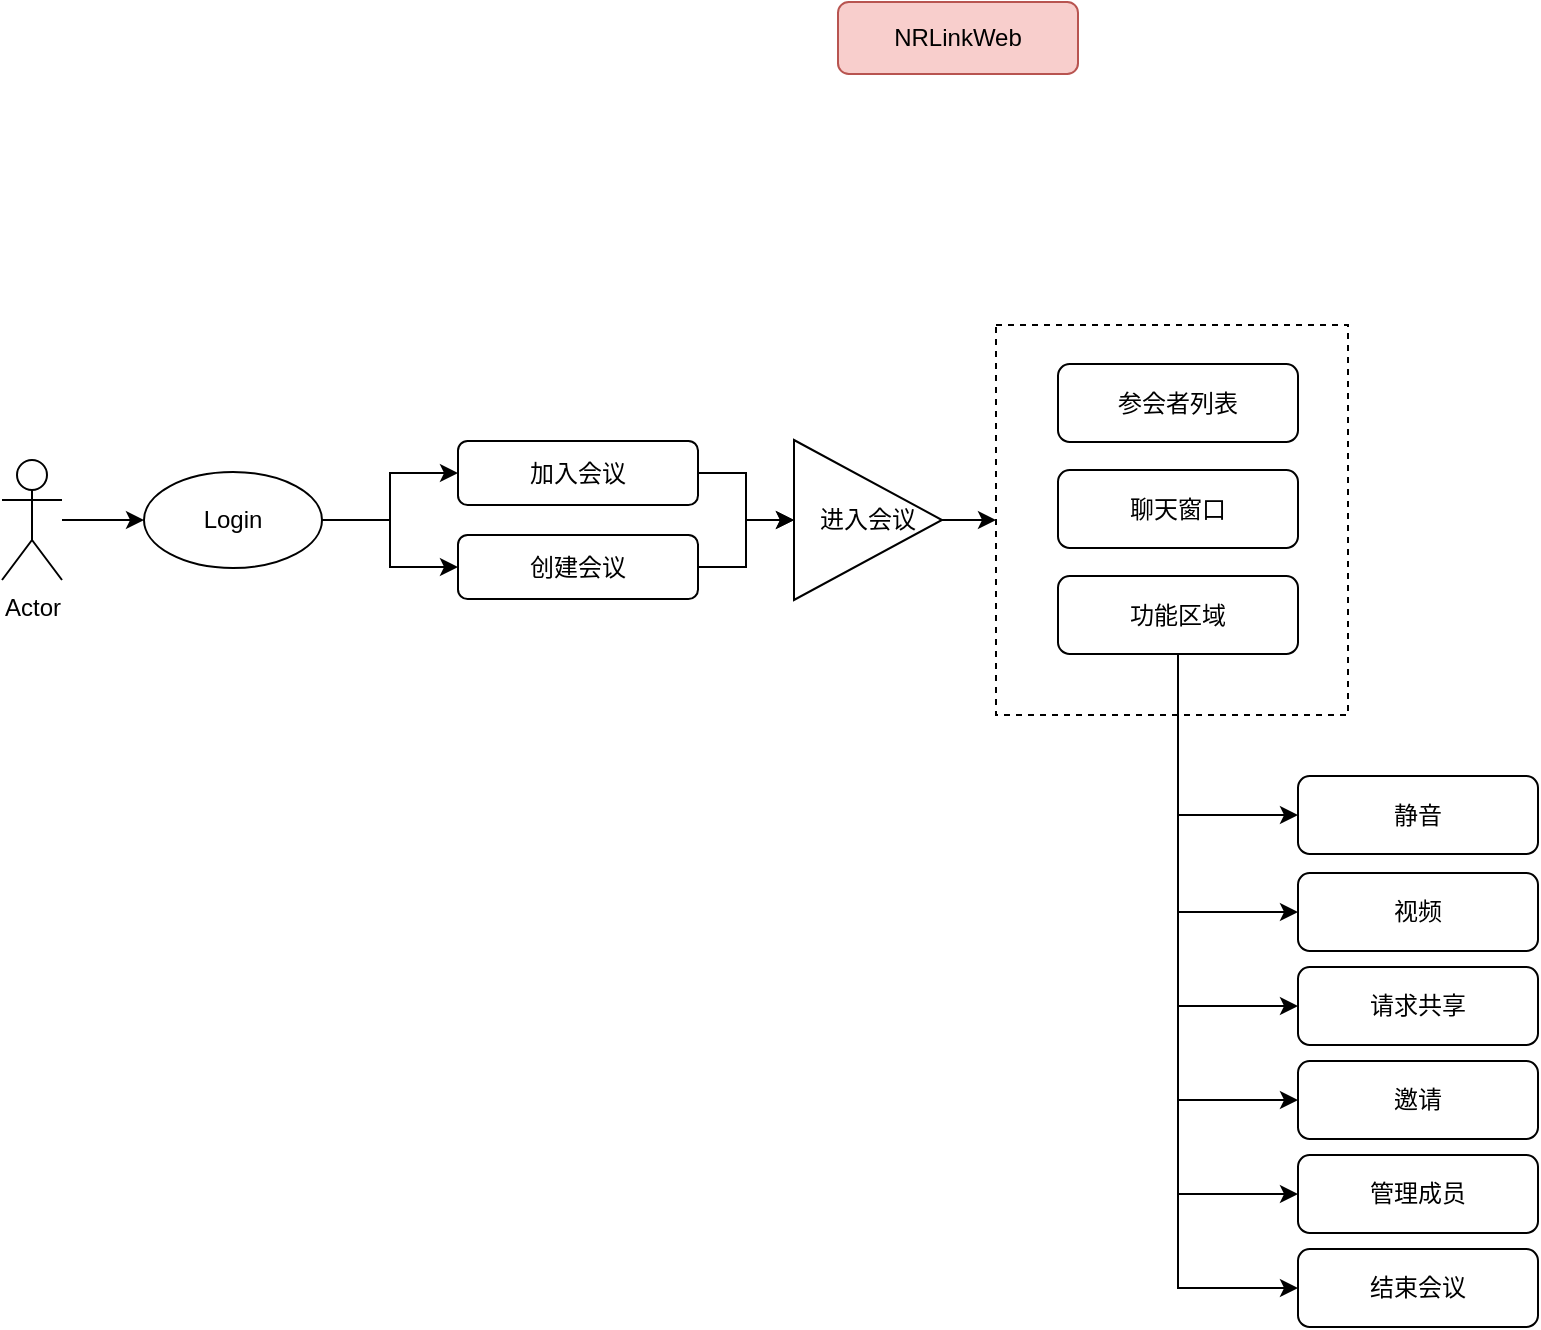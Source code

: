 <mxfile version="13.1.1" type="github" pages="3">
  <diagram id="pZlwiiWU9EnTo31YHlz6" name="Web Page">
    <mxGraphModel dx="981" dy="548" grid="0" gridSize="10" guides="1" tooltips="1" connect="1" arrows="1" fold="1" page="1" pageScale="1" pageWidth="827" pageHeight="1169" math="0" shadow="0">
      <root>
        <mxCell id="0" />
        <mxCell id="1" parent="0" />
        <mxCell id="Z9tO0M36dYPefLi1LPq8-20" value="" style="rounded=0;whiteSpace=wrap;html=1;dashed=1;" vertex="1" parent="1">
          <mxGeometry x="710" y="195.5" width="176" height="195" as="geometry" />
        </mxCell>
        <mxCell id="Z9tO0M36dYPefLi1LPq8-1" value="NRLinkWeb" style="rounded=1;whiteSpace=wrap;html=1;fillColor=#f8cecc;strokeColor=#b85450;" vertex="1" parent="1">
          <mxGeometry x="631" y="34" width="120" height="36" as="geometry" />
        </mxCell>
        <mxCell id="Z9tO0M36dYPefLi1LPq8-9" style="edgeStyle=orthogonalEdgeStyle;rounded=0;orthogonalLoop=1;jettySize=auto;html=1;" edge="1" parent="1" source="Z9tO0M36dYPefLi1LPq8-2" target="Z9tO0M36dYPefLi1LPq8-7">
          <mxGeometry relative="1" as="geometry" />
        </mxCell>
        <mxCell id="Z9tO0M36dYPefLi1LPq8-10" style="edgeStyle=orthogonalEdgeStyle;rounded=0;orthogonalLoop=1;jettySize=auto;html=1;" edge="1" parent="1" source="Z9tO0M36dYPefLi1LPq8-2" target="Z9tO0M36dYPefLi1LPq8-8">
          <mxGeometry relative="1" as="geometry" />
        </mxCell>
        <mxCell id="Z9tO0M36dYPefLi1LPq8-2" value="Login" style="ellipse;whiteSpace=wrap;html=1;" vertex="1" parent="1">
          <mxGeometry x="284" y="269" width="89" height="48" as="geometry" />
        </mxCell>
        <mxCell id="Z9tO0M36dYPefLi1LPq8-16" style="edgeStyle=orthogonalEdgeStyle;rounded=0;orthogonalLoop=1;jettySize=auto;html=1;" edge="1" parent="1" source="Z9tO0M36dYPefLi1LPq8-7" target="Z9tO0M36dYPefLi1LPq8-13">
          <mxGeometry relative="1" as="geometry" />
        </mxCell>
        <mxCell id="Z9tO0M36dYPefLi1LPq8-7" value="加入会议" style="rounded=1;whiteSpace=wrap;html=1;" vertex="1" parent="1">
          <mxGeometry x="441" y="253.5" width="120" height="32" as="geometry" />
        </mxCell>
        <mxCell id="Z9tO0M36dYPefLi1LPq8-15" style="edgeStyle=orthogonalEdgeStyle;rounded=0;orthogonalLoop=1;jettySize=auto;html=1;" edge="1" parent="1" source="Z9tO0M36dYPefLi1LPq8-8" target="Z9tO0M36dYPefLi1LPq8-13">
          <mxGeometry relative="1" as="geometry" />
        </mxCell>
        <mxCell id="Z9tO0M36dYPefLi1LPq8-8" value="创建会议" style="rounded=1;whiteSpace=wrap;html=1;" vertex="1" parent="1">
          <mxGeometry x="441" y="300.5" width="120" height="32" as="geometry" />
        </mxCell>
        <mxCell id="Z9tO0M36dYPefLi1LPq8-12" style="edgeStyle=orthogonalEdgeStyle;rounded=0;orthogonalLoop=1;jettySize=auto;html=1;" edge="1" parent="1" source="Z9tO0M36dYPefLi1LPq8-11" target="Z9tO0M36dYPefLi1LPq8-2">
          <mxGeometry relative="1" as="geometry" />
        </mxCell>
        <mxCell id="Z9tO0M36dYPefLi1LPq8-11" value="Actor" style="shape=umlActor;verticalLabelPosition=bottom;labelBackgroundColor=#ffffff;verticalAlign=top;html=1;outlineConnect=0;" vertex="1" parent="1">
          <mxGeometry x="213" y="263" width="30" height="60" as="geometry" />
        </mxCell>
        <mxCell id="Z9tO0M36dYPefLi1LPq8-36" style="edgeStyle=orthogonalEdgeStyle;rounded=0;orthogonalLoop=1;jettySize=auto;html=1;" edge="1" parent="1" source="Z9tO0M36dYPefLi1LPq8-13" target="Z9tO0M36dYPefLi1LPq8-20">
          <mxGeometry relative="1" as="geometry" />
        </mxCell>
        <mxCell id="Z9tO0M36dYPefLi1LPq8-13" value="进入会议" style="triangle;whiteSpace=wrap;html=1;" vertex="1" parent="1">
          <mxGeometry x="609" y="253" width="74" height="80" as="geometry" />
        </mxCell>
        <mxCell id="Z9tO0M36dYPefLi1LPq8-17" value="参会者列表" style="rounded=1;whiteSpace=wrap;html=1;" vertex="1" parent="1">
          <mxGeometry x="741" y="215" width="120" height="39" as="geometry" />
        </mxCell>
        <mxCell id="Z9tO0M36dYPefLi1LPq8-18" value="聊天窗口" style="rounded=1;whiteSpace=wrap;html=1;" vertex="1" parent="1">
          <mxGeometry x="741" y="268" width="120" height="39" as="geometry" />
        </mxCell>
        <mxCell id="Z9tO0M36dYPefLi1LPq8-29" style="edgeStyle=orthogonalEdgeStyle;rounded=0;orthogonalLoop=1;jettySize=auto;html=1;entryX=0;entryY=0.5;entryDx=0;entryDy=0;" edge="1" parent="1" source="Z9tO0M36dYPefLi1LPq8-19" target="Z9tO0M36dYPefLi1LPq8-24">
          <mxGeometry relative="1" as="geometry" />
        </mxCell>
        <mxCell id="Z9tO0M36dYPefLi1LPq8-30" style="edgeStyle=orthogonalEdgeStyle;rounded=0;orthogonalLoop=1;jettySize=auto;html=1;entryX=0;entryY=0.5;entryDx=0;entryDy=0;" edge="1" parent="1" source="Z9tO0M36dYPefLi1LPq8-19" target="Z9tO0M36dYPefLi1LPq8-25">
          <mxGeometry relative="1" as="geometry" />
        </mxCell>
        <mxCell id="Z9tO0M36dYPefLi1LPq8-31" style="edgeStyle=orthogonalEdgeStyle;rounded=0;orthogonalLoop=1;jettySize=auto;html=1;entryX=0;entryY=0.5;entryDx=0;entryDy=0;" edge="1" parent="1" source="Z9tO0M36dYPefLi1LPq8-19" target="Z9tO0M36dYPefLi1LPq8-26">
          <mxGeometry relative="1" as="geometry" />
        </mxCell>
        <mxCell id="Z9tO0M36dYPefLi1LPq8-32" style="edgeStyle=orthogonalEdgeStyle;rounded=0;orthogonalLoop=1;jettySize=auto;html=1;entryX=0;entryY=0.5;entryDx=0;entryDy=0;" edge="1" parent="1" source="Z9tO0M36dYPefLi1LPq8-19" target="Z9tO0M36dYPefLi1LPq8-27">
          <mxGeometry relative="1" as="geometry" />
        </mxCell>
        <mxCell id="Z9tO0M36dYPefLi1LPq8-33" style="edgeStyle=orthogonalEdgeStyle;rounded=0;orthogonalLoop=1;jettySize=auto;html=1;entryX=0;entryY=0.5;entryDx=0;entryDy=0;" edge="1" parent="1" source="Z9tO0M36dYPefLi1LPq8-19" target="Z9tO0M36dYPefLi1LPq8-21">
          <mxGeometry relative="1" as="geometry" />
        </mxCell>
        <mxCell id="Z9tO0M36dYPefLi1LPq8-34" style="edgeStyle=orthogonalEdgeStyle;rounded=0;orthogonalLoop=1;jettySize=auto;html=1;entryX=0;entryY=0.5;entryDx=0;entryDy=0;" edge="1" parent="1" source="Z9tO0M36dYPefLi1LPq8-19" target="Z9tO0M36dYPefLi1LPq8-23">
          <mxGeometry relative="1" as="geometry" />
        </mxCell>
        <mxCell id="Z9tO0M36dYPefLi1LPq8-19" value="功能区域" style="rounded=1;whiteSpace=wrap;html=1;" vertex="1" parent="1">
          <mxGeometry x="741" y="321" width="120" height="39" as="geometry" />
        </mxCell>
        <mxCell id="Z9tO0M36dYPefLi1LPq8-21" value="静音" style="rounded=1;whiteSpace=wrap;html=1;" vertex="1" parent="1">
          <mxGeometry x="861" y="421" width="120" height="39" as="geometry" />
        </mxCell>
        <mxCell id="Z9tO0M36dYPefLi1LPq8-23" value="视频" style="rounded=1;whiteSpace=wrap;html=1;" vertex="1" parent="1">
          <mxGeometry x="861" y="469.5" width="120" height="39" as="geometry" />
        </mxCell>
        <mxCell id="Z9tO0M36dYPefLi1LPq8-24" value="请求共享" style="rounded=1;whiteSpace=wrap;html=1;" vertex="1" parent="1">
          <mxGeometry x="861" y="516.5" width="120" height="39" as="geometry" />
        </mxCell>
        <mxCell id="Z9tO0M36dYPefLi1LPq8-25" value="邀请" style="rounded=1;whiteSpace=wrap;html=1;" vertex="1" parent="1">
          <mxGeometry x="861" y="563.5" width="120" height="39" as="geometry" />
        </mxCell>
        <mxCell id="Z9tO0M36dYPefLi1LPq8-26" value="管理成员" style="rounded=1;whiteSpace=wrap;html=1;" vertex="1" parent="1">
          <mxGeometry x="861" y="610.5" width="120" height="39" as="geometry" />
        </mxCell>
        <mxCell id="Z9tO0M36dYPefLi1LPq8-27" value="结束会议" style="rounded=1;whiteSpace=wrap;html=1;" vertex="1" parent="1">
          <mxGeometry x="861" y="657.5" width="120" height="39" as="geometry" />
        </mxCell>
      </root>
    </mxGraphModel>
  </diagram>
  <diagram id="zA1MlgJUPMxcJEkgJiVI" name="NRLink Service">
    <mxGraphModel dx="1422" dy="794" grid="1" gridSize="10" guides="1" tooltips="1" connect="1" arrows="1" fold="1" page="1" pageScale="1" pageWidth="827" pageHeight="1169" math="0" shadow="0">
      <root>
        <mxCell id="ZVYZZeILcZAVwWiOdu8t-0" />
        <mxCell id="ZVYZZeILcZAVwWiOdu8t-1" parent="ZVYZZeILcZAVwWiOdu8t-0" />
      </root>
    </mxGraphModel>
  </diagram>
  <diagram id="rcwaZa56jW2T5E4xLFoI" name="DB Model">
    <mxGraphModel dx="1422" dy="794" grid="1" gridSize="10" guides="1" tooltips="1" connect="1" arrows="1" fold="1" page="1" pageScale="1" pageWidth="827" pageHeight="1169" math="0" shadow="0">
      <root>
        <mxCell id="F4rDVr2kXNfF9ILrsygu-0" />
        <mxCell id="F4rDVr2kXNfF9ILrsygu-1" parent="F4rDVr2kXNfF9ILrsygu-0" />
      </root>
    </mxGraphModel>
  </diagram>
</mxfile>
